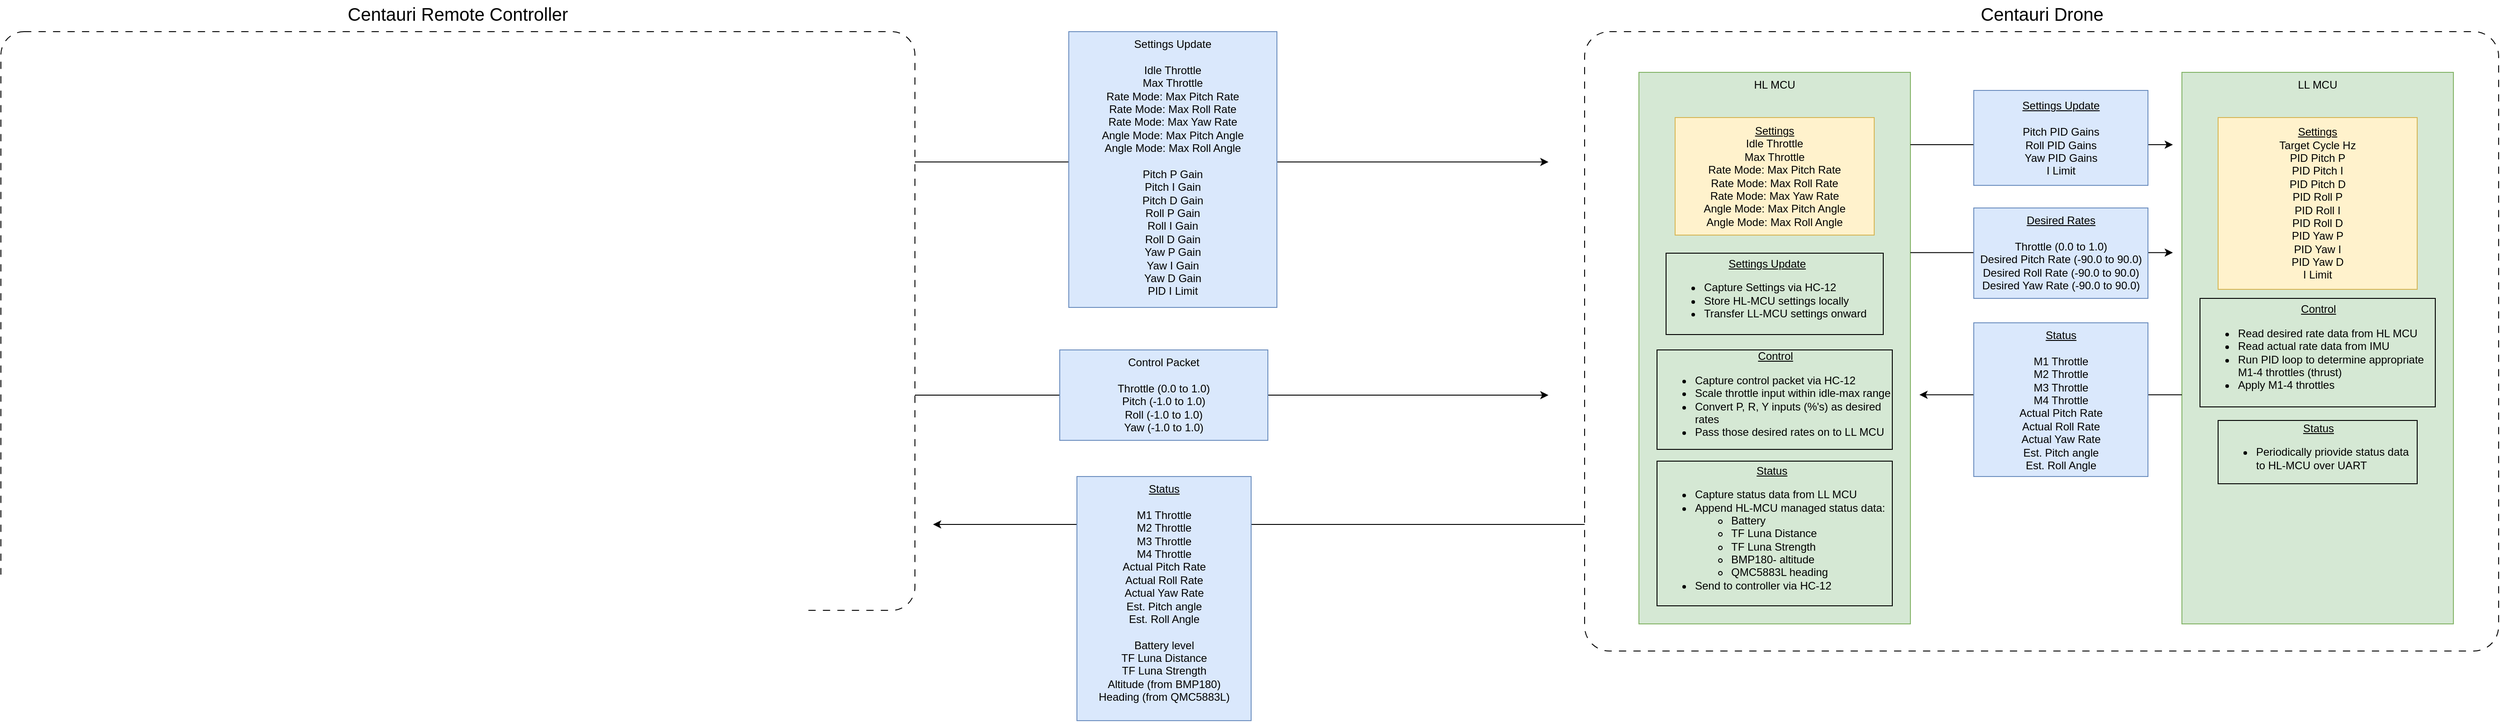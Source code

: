 <mxfile version="28.0.9">
  <diagram name="Page-1" id="Oxd-Gnnp0cI7EY-jCEC0">
    <mxGraphModel dx="4464" dy="1075" grid="1" gridSize="10" guides="1" tooltips="1" connect="1" arrows="1" fold="1" page="1" pageScale="1" pageWidth="850" pageHeight="1100" math="0" shadow="0">
      <root>
        <mxCell id="0" />
        <mxCell id="1" parent="0" />
        <mxCell id="9-CMpRLNuppDFcrcLKN0-22" value="" style="endArrow=classic;html=1;rounded=0;" edge="1" parent="1">
          <mxGeometry width="50" height="50" relative="1" as="geometry">
            <mxPoint x="40" y="630" as="sourcePoint" />
            <mxPoint x="-680" y="630" as="targetPoint" />
          </mxGeometry>
        </mxCell>
        <mxCell id="9-CMpRLNuppDFcrcLKN0-14" value="" style="endArrow=classic;html=1;rounded=0;" edge="1" parent="1">
          <mxGeometry width="50" height="50" relative="1" as="geometry">
            <mxPoint x="-700" y="229.17" as="sourcePoint" />
            <mxPoint y="229.17" as="targetPoint" />
          </mxGeometry>
        </mxCell>
        <mxCell id="s8l9SCObQ_Q2c-ipgAVG-3" value="" style="rounded=1;whiteSpace=wrap;html=1;arcSize=4;fillColor=none;dashed=1;dashPattern=8 8;" parent="1" vertex="1">
          <mxGeometry x="40" y="85" width="1010" height="685" as="geometry" />
        </mxCell>
        <mxCell id="s8l9SCObQ_Q2c-ipgAVG-1" value="HL MCU" style="rounded=0;whiteSpace=wrap;html=1;fillColor=#d5e8d4;strokeColor=#82b366;verticalAlign=top;" parent="1" vertex="1">
          <mxGeometry x="100" y="130" width="300" height="610" as="geometry" />
        </mxCell>
        <mxCell id="s8l9SCObQ_Q2c-ipgAVG-2" value="LL MCU" style="rounded=0;whiteSpace=wrap;html=1;fillColor=#d5e8d4;strokeColor=#82b366;verticalAlign=top;" parent="1" vertex="1">
          <mxGeometry x="700" y="130" width="300" height="610" as="geometry" />
        </mxCell>
        <mxCell id="s8l9SCObQ_Q2c-ipgAVG-4" value="Centauri Drone" style="text;html=1;align=center;verticalAlign=middle;whiteSpace=wrap;rounded=0;fontSize=20;" parent="1" vertex="1">
          <mxGeometry x="452.5" y="50" width="185" height="30" as="geometry" />
        </mxCell>
        <mxCell id="9-CMpRLNuppDFcrcLKN0-1" value="" style="rounded=1;whiteSpace=wrap;html=1;arcSize=4;fillColor=none;dashed=1;dashPattern=8 8;" vertex="1" parent="1">
          <mxGeometry x="-1710" y="85" width="1010" height="640" as="geometry" />
        </mxCell>
        <mxCell id="9-CMpRLNuppDFcrcLKN0-2" value="Centauri Remote Controller" style="text;html=1;align=center;verticalAlign=middle;whiteSpace=wrap;rounded=0;fontSize=20;" vertex="1" parent="1">
          <mxGeometry x="-1383.75" y="50" width="357.5" height="30" as="geometry" />
        </mxCell>
        <mxCell id="9-CMpRLNuppDFcrcLKN0-3" value="" style="endArrow=classic;html=1;rounded=0;" edge="1" parent="1">
          <mxGeometry width="50" height="50" relative="1" as="geometry">
            <mxPoint x="-700" y="487" as="sourcePoint" />
            <mxPoint y="487" as="targetPoint" />
          </mxGeometry>
        </mxCell>
        <mxCell id="9-CMpRLNuppDFcrcLKN0-4" value="Control Packet&lt;div&gt;&lt;br&gt;&lt;/div&gt;&lt;div&gt;Throttle (0.0 to 1.0)&lt;/div&gt;&lt;div&gt;Pitch (-1.0 to 1.0)&lt;/div&gt;&lt;div&gt;Roll (-1.0 to 1.0)&lt;/div&gt;&lt;div&gt;Yaw (-1.0 to 1.0)&lt;/div&gt;&lt;div&gt;&lt;br&gt;&lt;/div&gt;" style="rounded=0;whiteSpace=wrap;html=1;fillColor=#dae8fc;strokeColor=#6c8ebf;verticalAlign=top;" vertex="1" parent="1">
          <mxGeometry x="-540" y="437" width="230" height="100" as="geometry" />
        </mxCell>
        <mxCell id="9-CMpRLNuppDFcrcLKN0-7" value="&lt;u&gt;Settings&lt;/u&gt;&lt;div&gt;Idle Throttle&lt;/div&gt;&lt;div&gt;Max Throttle&lt;/div&gt;&lt;div&gt;Rate Mode: Max Pitch Rate&lt;/div&gt;&lt;div&gt;Rate Mode: Max Roll Rate&lt;/div&gt;&lt;div&gt;Rate Mode: Max Yaw Rate&lt;/div&gt;&lt;div&gt;Angle Mode: Max Pitch Angle&lt;/div&gt;&lt;div&gt;Angle Mode: Max Roll Angle&lt;/div&gt;" style="rounded=0;whiteSpace=wrap;html=1;fillColor=#fff2cc;strokeColor=#d6b656;" vertex="1" parent="1">
          <mxGeometry x="140" y="180" width="220" height="130" as="geometry" />
        </mxCell>
        <mxCell id="9-CMpRLNuppDFcrcLKN0-12" value="" style="endArrow=classic;html=1;rounded=0;" edge="1" parent="1">
          <mxGeometry width="50" height="50" relative="1" as="geometry">
            <mxPoint x="400" y="329.41" as="sourcePoint" />
            <mxPoint x="690" y="329.41" as="targetPoint" />
          </mxGeometry>
        </mxCell>
        <mxCell id="9-CMpRLNuppDFcrcLKN0-8" value="&lt;u&gt;Settings&lt;/u&gt;&lt;div&gt;Target Cycle Hz&lt;/div&gt;&lt;div&gt;PID Pitch P&lt;/div&gt;&lt;div&gt;PID Pitch I&lt;/div&gt;&lt;div&gt;PID Pitch D&lt;/div&gt;&lt;div&gt;PID Roll P&lt;/div&gt;&lt;div&gt;PID Roll I&lt;/div&gt;&lt;div&gt;PID Roll D&lt;/div&gt;&lt;div&gt;PID Yaw P&lt;/div&gt;&lt;div&gt;PID Yaw I&lt;/div&gt;&lt;div&gt;PID Yaw D&lt;/div&gt;&lt;div&gt;I Limit&lt;/div&gt;" style="rounded=0;whiteSpace=wrap;html=1;fillColor=#fff2cc;strokeColor=#d6b656;" vertex="1" parent="1">
          <mxGeometry x="740" y="180" width="220" height="190" as="geometry" />
        </mxCell>
        <mxCell id="9-CMpRLNuppDFcrcLKN0-10" value="" style="endArrow=classic;html=1;rounded=0;" edge="1" parent="1">
          <mxGeometry width="50" height="50" relative="1" as="geometry">
            <mxPoint x="400" y="210" as="sourcePoint" />
            <mxPoint x="690" y="210" as="targetPoint" />
          </mxGeometry>
        </mxCell>
        <mxCell id="9-CMpRLNuppDFcrcLKN0-9" value="&lt;u&gt;Settings Update&lt;/u&gt;&lt;br&gt;&lt;div&gt;&lt;br&gt;&lt;/div&gt;&lt;div&gt;Pitch PID Gains&lt;/div&gt;&lt;div&gt;Roll PID Gains&lt;/div&gt;&lt;div&gt;Yaw PID Gains&lt;/div&gt;&lt;div&gt;I Limit&lt;/div&gt;" style="rounded=0;whiteSpace=wrap;html=1;fillColor=#dae8fc;strokeColor=#6c8ebf;verticalAlign=middle;" vertex="1" parent="1">
          <mxGeometry x="470" y="150" width="192.5" height="105" as="geometry" />
        </mxCell>
        <mxCell id="9-CMpRLNuppDFcrcLKN0-6" value="&lt;u&gt;Desired Rates&lt;/u&gt;&lt;div&gt;&lt;br&gt;&lt;/div&gt;&lt;div&gt;Throttle (0.0 to 1.0)&lt;/div&gt;&lt;div&gt;Desired Pitch Rate (-90.0 to 90.0)&lt;/div&gt;&lt;div&gt;Desired Roll Rate (-90.0 to 90.0)&lt;/div&gt;&lt;div&gt;Desired Yaw Rate (-90.0 to 90.0)&lt;/div&gt;&lt;div&gt;&lt;br&gt;&lt;/div&gt;" style="rounded=0;whiteSpace=wrap;html=1;fillColor=#dae8fc;strokeColor=#6c8ebf;verticalAlign=top;" vertex="1" parent="1">
          <mxGeometry x="470" y="280" width="192.5" height="100" as="geometry" />
        </mxCell>
        <mxCell id="9-CMpRLNuppDFcrcLKN0-13" value="Settings Update&lt;div&gt;&lt;br&gt;&lt;/div&gt;&lt;div&gt;&lt;div&gt;Idle Throttle&lt;/div&gt;&lt;div&gt;Max Throttle&lt;/div&gt;&lt;div&gt;Rate Mode: Max Pitch Rate&lt;/div&gt;&lt;div&gt;Rate Mode: Max Roll Rate&lt;/div&gt;&lt;div&gt;Rate Mode: Max Yaw Rate&lt;/div&gt;&lt;div&gt;Angle Mode: Max Pitch Angle&lt;/div&gt;&lt;div&gt;Angle Mode: Max Roll Angle&lt;/div&gt;&lt;/div&gt;&lt;div&gt;&lt;br&gt;&lt;/div&gt;&lt;div&gt;Pitch P Gain&lt;/div&gt;&lt;div&gt;Pitch I Gain&lt;/div&gt;&lt;div&gt;Pitch D Gain&lt;/div&gt;&lt;div&gt;Roll P Gain&lt;/div&gt;&lt;div&gt;Roll I Gain&lt;/div&gt;&lt;div&gt;Roll D Gain&lt;/div&gt;&lt;div&gt;Yaw P Gain&lt;/div&gt;&lt;div&gt;Yaw I Gain&lt;/div&gt;&lt;div&gt;Yaw D Gain&lt;/div&gt;&lt;div&gt;PID I Limit&lt;/div&gt;&lt;div&gt;&lt;br&gt;&lt;/div&gt;" style="rounded=0;whiteSpace=wrap;html=1;fillColor=#dae8fc;strokeColor=#6c8ebf;verticalAlign=top;" vertex="1" parent="1">
          <mxGeometry x="-530" y="85" width="230" height="305" as="geometry" />
        </mxCell>
        <mxCell id="9-CMpRLNuppDFcrcLKN0-15" value="&lt;div style=&quot;text-align: center;&quot;&gt;&lt;u&gt;Control&lt;/u&gt;&lt;/div&gt;&lt;ul&gt;&lt;li&gt;Capture control packet via HC-12&lt;/li&gt;&lt;li&gt;Scale throttle input within idle-max range&lt;/li&gt;&lt;li&gt;Convert P, R, Y inputs (%&#39;s) as desired rates&lt;/li&gt;&lt;li&gt;Pass those desired rates on to LL MCU&lt;/li&gt;&lt;/ul&gt;" style="rounded=0;whiteSpace=wrap;html=1;fillColor=#d5e8d4;strokeColor=#000000;align=left;" vertex="1" parent="1">
          <mxGeometry x="120" y="437" width="260" height="110" as="geometry" />
        </mxCell>
        <mxCell id="9-CMpRLNuppDFcrcLKN0-16" value="&lt;div style=&quot;text-align: center;&quot;&gt;&lt;u&gt;Settings Update&lt;/u&gt;&lt;/div&gt;&lt;ul&gt;&lt;li&gt;Capture Settings via HC-12&lt;/li&gt;&lt;li&gt;Store HL-MCU settings locally&lt;/li&gt;&lt;li&gt;Transfer LL-MCU settings onward&lt;/li&gt;&lt;/ul&gt;" style="rounded=0;whiteSpace=wrap;html=1;fillColor=#d5e8d4;strokeColor=#000000;align=left;" vertex="1" parent="1">
          <mxGeometry x="130" y="330" width="240" height="90" as="geometry" />
        </mxCell>
        <mxCell id="9-CMpRLNuppDFcrcLKN0-17" value="&lt;div style=&quot;text-align: center;&quot;&gt;&lt;u&gt;Control&lt;/u&gt;&lt;/div&gt;&lt;ul&gt;&lt;li&gt;Read desired rate data from HL MCU&lt;/li&gt;&lt;li&gt;Read actual rate data from IMU&lt;/li&gt;&lt;li&gt;Run PID loop to determine appropriate M1-4 throttles (thrust)&lt;/li&gt;&lt;li&gt;Apply M1-4 throttles&lt;/li&gt;&lt;/ul&gt;" style="rounded=0;whiteSpace=wrap;html=1;fillColor=#d5e8d4;strokeColor=#000000;align=left;" vertex="1" parent="1">
          <mxGeometry x="720" y="380" width="260" height="120" as="geometry" />
        </mxCell>
        <mxCell id="9-CMpRLNuppDFcrcLKN0-20" value="" style="endArrow=classic;html=1;rounded=0;" edge="1" parent="1">
          <mxGeometry width="50" height="50" relative="1" as="geometry">
            <mxPoint x="700" y="486.57" as="sourcePoint" />
            <mxPoint x="410" y="486.57" as="targetPoint" />
          </mxGeometry>
        </mxCell>
        <mxCell id="9-CMpRLNuppDFcrcLKN0-18" value="&lt;u&gt;Status&lt;/u&gt;&lt;div&gt;&lt;br&gt;&lt;/div&gt;&lt;div&gt;M1 Throttle&lt;/div&gt;&lt;div&gt;M2 Throttle&lt;/div&gt;&lt;div&gt;M3 Throttle&lt;/div&gt;&lt;div&gt;M4 Throttle&lt;/div&gt;&lt;div&gt;Actual Pitch Rate&lt;/div&gt;&lt;div&gt;Actual Roll Rate&lt;/div&gt;&lt;div&gt;Actual Yaw Rate&lt;/div&gt;&lt;div&gt;Est. Pitch angle&lt;/div&gt;&lt;div&gt;Est. Roll Angle&lt;/div&gt;&lt;div&gt;&lt;br&gt;&lt;/div&gt;" style="rounded=0;whiteSpace=wrap;html=1;fillColor=#dae8fc;strokeColor=#6c8ebf;verticalAlign=top;" vertex="1" parent="1">
          <mxGeometry x="470" y="407" width="192.5" height="170" as="geometry" />
        </mxCell>
        <mxCell id="9-CMpRLNuppDFcrcLKN0-21" value="&lt;u&gt;Status&lt;/u&gt;&lt;div&gt;&lt;br&gt;&lt;/div&gt;&lt;div&gt;M1 Throttle&lt;/div&gt;&lt;div&gt;M2 Throttle&lt;/div&gt;&lt;div&gt;M3 Throttle&lt;/div&gt;&lt;div&gt;M4 Throttle&lt;/div&gt;&lt;div&gt;Actual Pitch Rate&lt;/div&gt;&lt;div&gt;Actual Roll Rate&lt;/div&gt;&lt;div&gt;Actual Yaw Rate&lt;/div&gt;&lt;div&gt;Est. Pitch angle&lt;/div&gt;&lt;div&gt;Est. Roll Angle&lt;/div&gt;&lt;div&gt;&lt;br&gt;&lt;/div&gt;&lt;div&gt;&lt;div&gt;Battery level&lt;/div&gt;&lt;div&gt;TF Luna Distance&lt;/div&gt;&lt;div&gt;TF Luna Strength&lt;/div&gt;&lt;div&gt;Altitude (from BMP180)&lt;/div&gt;&lt;div&gt;Heading (from QMC5883L)&lt;/div&gt;&lt;/div&gt;&lt;div&gt;&lt;br&gt;&lt;/div&gt;" style="rounded=0;whiteSpace=wrap;html=1;fillColor=#dae8fc;strokeColor=#6c8ebf;verticalAlign=top;" vertex="1" parent="1">
          <mxGeometry x="-521" y="577" width="192.5" height="270" as="geometry" />
        </mxCell>
        <mxCell id="9-CMpRLNuppDFcrcLKN0-23" value="&lt;div style=&quot;text-align: center;&quot;&gt;&lt;u&gt;Status&lt;/u&gt;&lt;/div&gt;&lt;ul&gt;&lt;li&gt;Periodically priovide status data to HL-MCU over UART&lt;/li&gt;&lt;/ul&gt;" style="rounded=0;whiteSpace=wrap;html=1;fillColor=#d5e8d4;strokeColor=#000000;align=left;" vertex="1" parent="1">
          <mxGeometry x="740" y="515" width="220" height="70" as="geometry" />
        </mxCell>
        <mxCell id="9-CMpRLNuppDFcrcLKN0-24" value="&lt;div style=&quot;text-align: center;&quot;&gt;&lt;u&gt;Status&lt;/u&gt;&lt;/div&gt;&lt;ul&gt;&lt;li&gt;Capture status data from LL MCU&lt;/li&gt;&lt;li&gt;Append HL-MCU managed status data:&lt;/li&gt;&lt;ul&gt;&lt;li&gt;Battery&lt;/li&gt;&lt;li&gt;TF Luna Distance&lt;/li&gt;&lt;li&gt;TF Luna Strength&lt;/li&gt;&lt;li&gt;BMP180- altitude&lt;/li&gt;&lt;li&gt;QMC5883L heading&lt;/li&gt;&lt;/ul&gt;&lt;li&gt;Send to controller via HC-12&lt;/li&gt;&lt;/ul&gt;" style="rounded=0;whiteSpace=wrap;html=1;fillColor=#d5e8d4;strokeColor=#000000;align=left;" vertex="1" parent="1">
          <mxGeometry x="120" y="560" width="260" height="160" as="geometry" />
        </mxCell>
      </root>
    </mxGraphModel>
  </diagram>
</mxfile>
